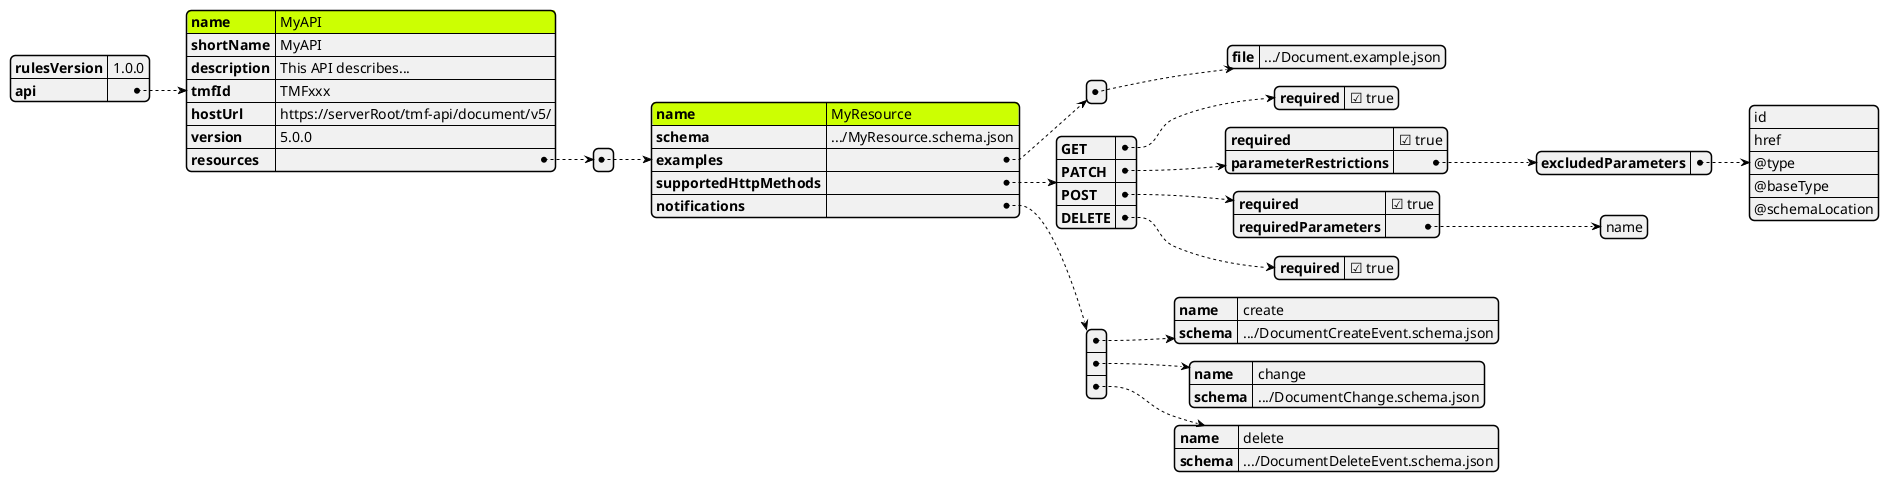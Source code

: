@startjson
#highlight "lastName"
#highlight "api" / "name"
#highlight "api" / "resources" / "0" / "name"
{
  "rulesVersion": "1.0.0",
  "api": {
    "name": "MyAPI",
    "shortName": "MyAPI",
    "description": "This API describes...",
    "tmfId": "TMFxxx",
    "hostUrl": "https://serverRoot/tmf-api/document/v5/",
    "version": "5.0.0",
    "resources": [
      {
        "name": "MyResource",
        "schema": ".../MyResource.schema.json",
        "examples": [
          {
            "file": ".../Document.example.json"
          }
        ],
        "supportedHttpMethods": {
          "GET": {
            "required": true
          },
          "PATCH": {
            "required": true,
            "parameterRestrictions": {
              "excludedParameters": [
                "id",
                "href",
                "@type",
                "@baseType",
                "@schemaLocation"
              ]
            }
          },
          "POST": {
            "required": true,
            "requiredParameters": [
              "name"
            ]
          },
          "DELETE": {
            "required": true
          }
        },
        "notifications": [
          {
            "name": "create",
            "schema": ".../DocumentCreateEvent.schema.json"
          },
          {
            "name": "change",
            "schema": ".../DocumentChange.schema.json"
          },
          {
            "name": "delete",
            "schema": ".../DocumentDeleteEvent.schema.json"
          }
        ]
      }
    ]
  }
}
@endjson